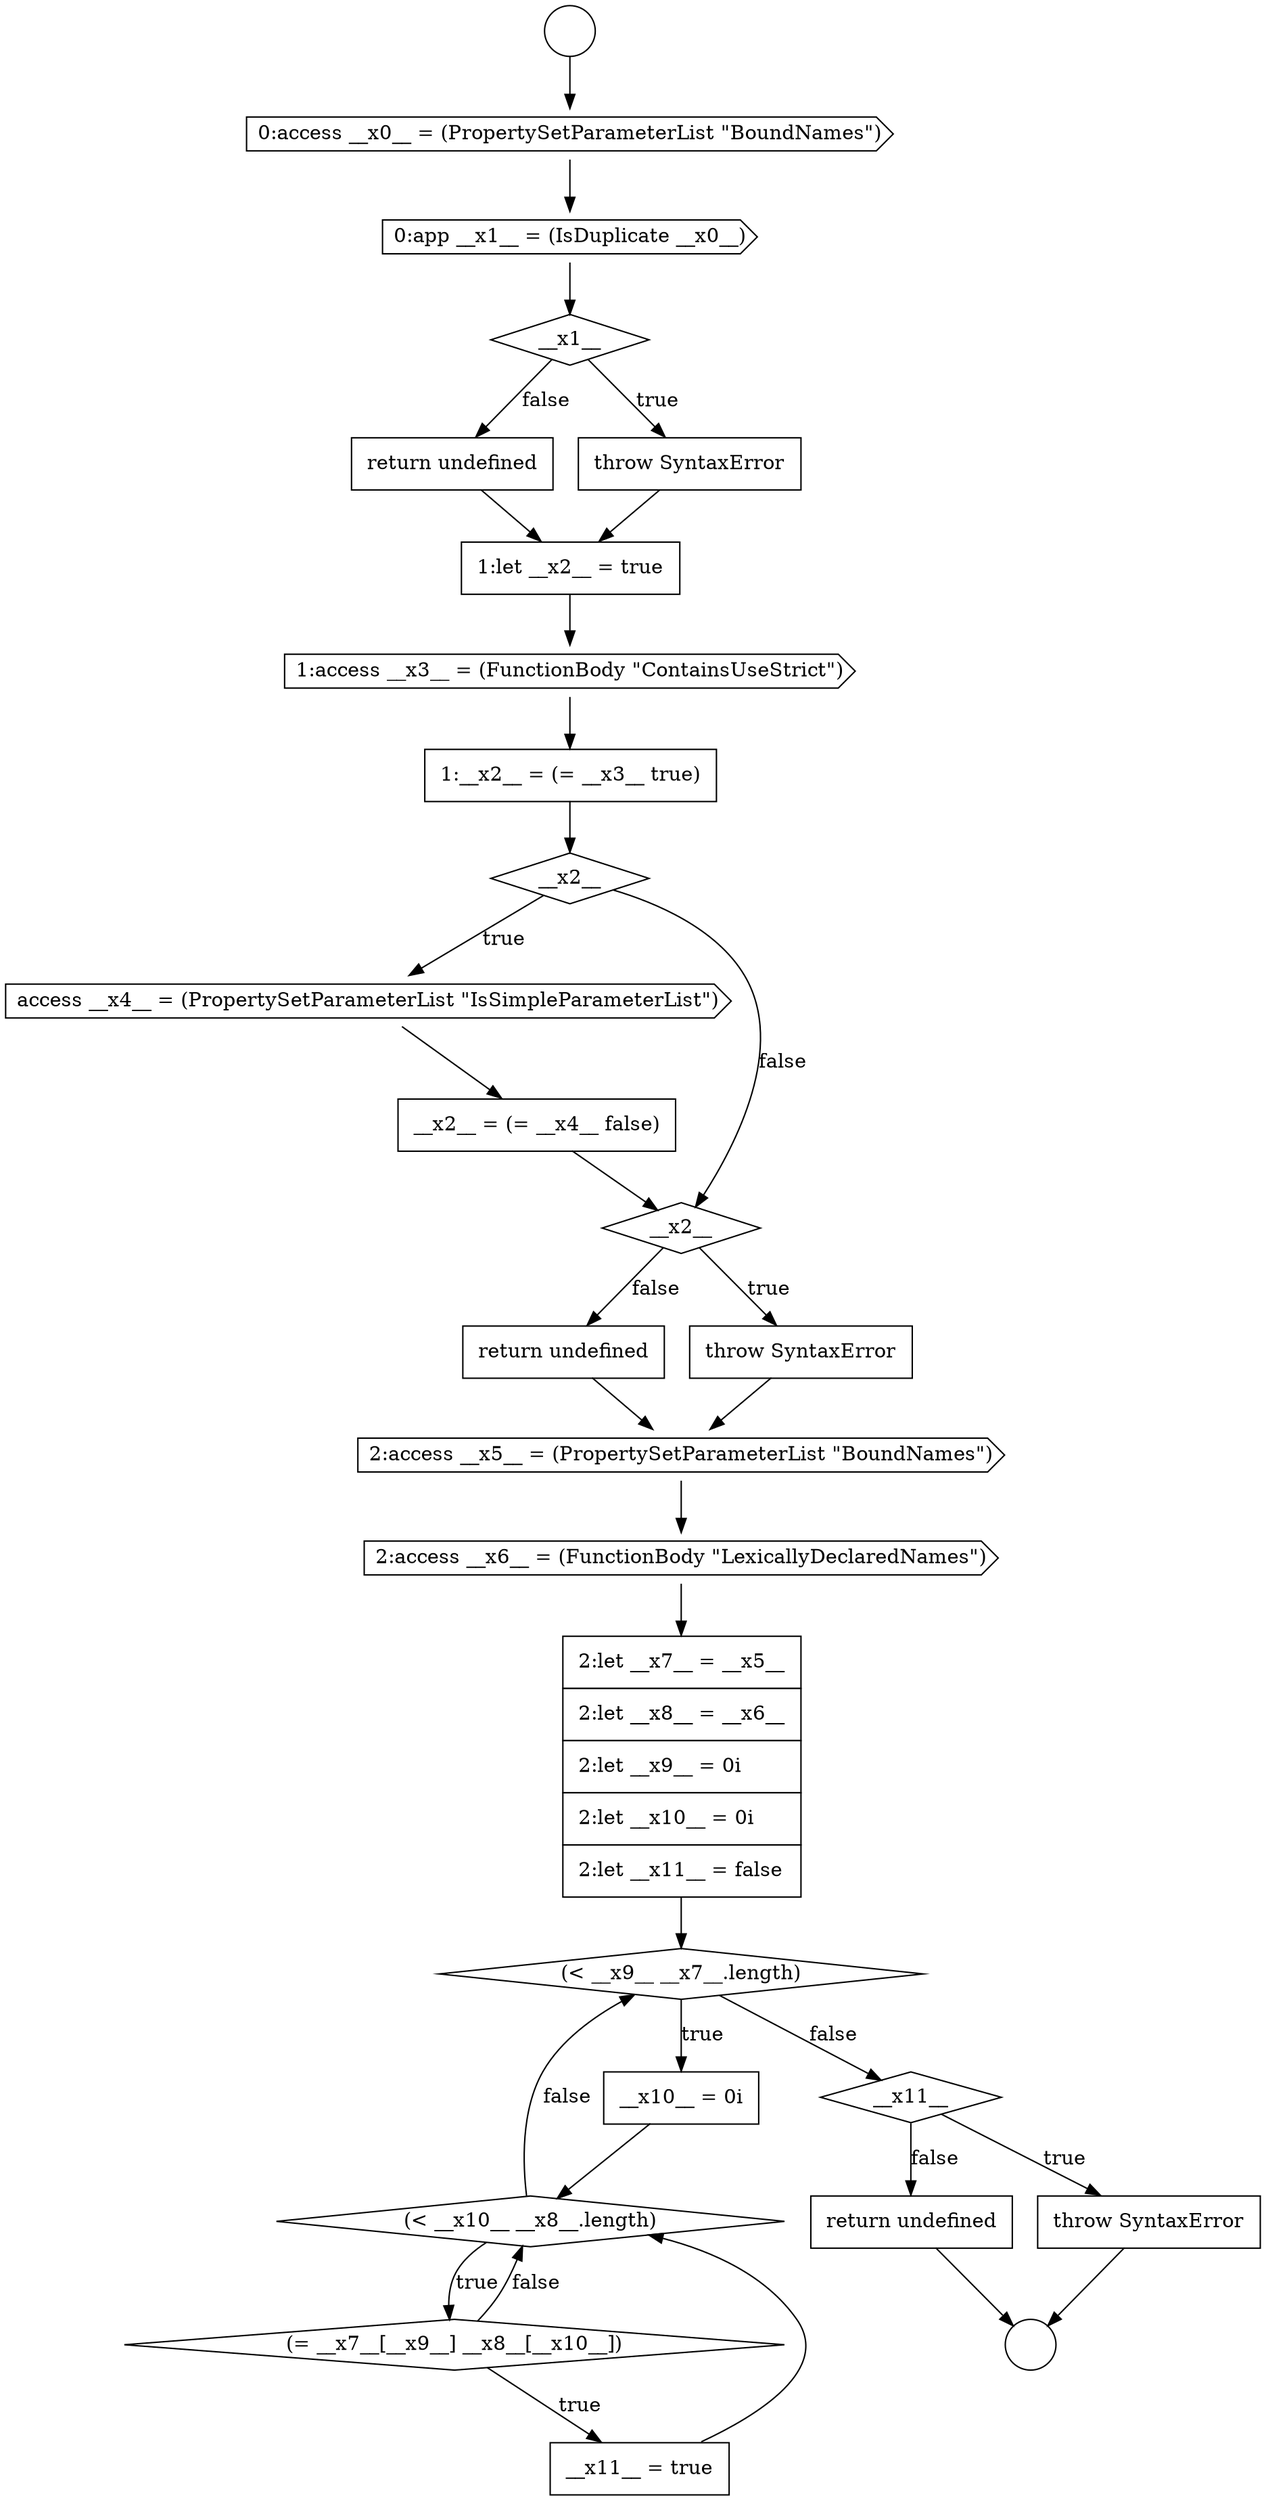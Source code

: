 digraph {
  node19994 [shape=cds, label=<<font color="black">access __x4__ = (PropertySetParameterList &quot;IsSimpleParameterList&quot;)</font>> color="black" fillcolor="white" style=filled]
  node19986 [shape=cds, label=<<font color="black">0:app __x1__ = (IsDuplicate __x0__)</font>> color="black" fillcolor="white" style=filled]
  node19995 [shape=none, margin=0, label=<<font color="black">
    <table border="0" cellborder="1" cellspacing="0" cellpadding="10">
      <tr><td align="left">__x2__ = (= __x4__ false)</td></tr>
    </table>
  </font>> color="black" fillcolor="white" style=filled]
  node20003 [shape=none, margin=0, label=<<font color="black">
    <table border="0" cellborder="1" cellspacing="0" cellpadding="10">
      <tr><td align="left">__x10__ = 0i</td></tr>
    </table>
  </font>> color="black" fillcolor="white" style=filled]
  node19987 [shape=diamond, label=<<font color="black">__x1__</font>> color="black" fillcolor="white" style=filled]
  node19991 [shape=cds, label=<<font color="black">1:access __x3__ = (FunctionBody &quot;ContainsUseStrict&quot;)</font>> color="black" fillcolor="white" style=filled]
  node20004 [shape=diamond, label=<<font color="black">(&lt; __x10__ __x8__.length)</font>> color="black" fillcolor="white" style=filled]
  node20009 [shape=none, margin=0, label=<<font color="black">
    <table border="0" cellborder="1" cellspacing="0" cellpadding="10">
      <tr><td align="left">return undefined</td></tr>
    </table>
  </font>> color="black" fillcolor="white" style=filled]
  node19996 [shape=diamond, label=<<font color="black">__x2__</font>> color="black" fillcolor="white" style=filled]
  node20001 [shape=none, margin=0, label=<<font color="black">
    <table border="0" cellborder="1" cellspacing="0" cellpadding="10">
      <tr><td align="left">2:let __x7__ = __x5__</td></tr>
      <tr><td align="left">2:let __x8__ = __x6__</td></tr>
      <tr><td align="left">2:let __x9__ = 0i</td></tr>
      <tr><td align="left">2:let __x10__ = 0i</td></tr>
      <tr><td align="left">2:let __x11__ = false</td></tr>
    </table>
  </font>> color="black" fillcolor="white" style=filled]
  node20000 [shape=cds, label=<<font color="black">2:access __x6__ = (FunctionBody &quot;LexicallyDeclaredNames&quot;)</font>> color="black" fillcolor="white" style=filled]
  node19993 [shape=diamond, label=<<font color="black">__x2__</font>> color="black" fillcolor="white" style=filled]
  node19989 [shape=none, margin=0, label=<<font color="black">
    <table border="0" cellborder="1" cellspacing="0" cellpadding="10">
      <tr><td align="left">return undefined</td></tr>
    </table>
  </font>> color="black" fillcolor="white" style=filled]
  node19985 [shape=cds, label=<<font color="black">0:access __x0__ = (PropertySetParameterList &quot;BoundNames&quot;)</font>> color="black" fillcolor="white" style=filled]
  node20006 [shape=none, margin=0, label=<<font color="black">
    <table border="0" cellborder="1" cellspacing="0" cellpadding="10">
      <tr><td align="left">__x11__ = true</td></tr>
    </table>
  </font>> color="black" fillcolor="white" style=filled]
  node20002 [shape=diamond, label=<<font color="black">(&lt; __x9__ __x7__.length)</font>> color="black" fillcolor="white" style=filled]
  node19999 [shape=cds, label=<<font color="black">2:access __x5__ = (PropertySetParameterList &quot;BoundNames&quot;)</font>> color="black" fillcolor="white" style=filled]
  node20007 [shape=diamond, label=<<font color="black">__x11__</font>> color="black" fillcolor="white" style=filled]
  node19990 [shape=none, margin=0, label=<<font color="black">
    <table border="0" cellborder="1" cellspacing="0" cellpadding="10">
      <tr><td align="left">1:let __x2__ = true</td></tr>
    </table>
  </font>> color="black" fillcolor="white" style=filled]
  node19998 [shape=none, margin=0, label=<<font color="black">
    <table border="0" cellborder="1" cellspacing="0" cellpadding="10">
      <tr><td align="left">return undefined</td></tr>
    </table>
  </font>> color="black" fillcolor="white" style=filled]
  node20008 [shape=none, margin=0, label=<<font color="black">
    <table border="0" cellborder="1" cellspacing="0" cellpadding="10">
      <tr><td align="left">throw SyntaxError</td></tr>
    </table>
  </font>> color="black" fillcolor="white" style=filled]
  node19984 [shape=circle label=" " color="black" fillcolor="white" style=filled]
  node19997 [shape=none, margin=0, label=<<font color="black">
    <table border="0" cellborder="1" cellspacing="0" cellpadding="10">
      <tr><td align="left">throw SyntaxError</td></tr>
    </table>
  </font>> color="black" fillcolor="white" style=filled]
  node20005 [shape=diamond, label=<<font color="black">(= __x7__[__x9__] __x8__[__x10__])</font>> color="black" fillcolor="white" style=filled]
  node19992 [shape=none, margin=0, label=<<font color="black">
    <table border="0" cellborder="1" cellspacing="0" cellpadding="10">
      <tr><td align="left">1:__x2__ = (= __x3__ true)</td></tr>
    </table>
  </font>> color="black" fillcolor="white" style=filled]
  node19983 [shape=circle label=" " color="black" fillcolor="white" style=filled]
  node19988 [shape=none, margin=0, label=<<font color="black">
    <table border="0" cellborder="1" cellspacing="0" cellpadding="10">
      <tr><td align="left">throw SyntaxError</td></tr>
    </table>
  </font>> color="black" fillcolor="white" style=filled]
  node20004 -> node20005 [label=<<font color="black">true</font>> color="black"]
  node20004 -> node20002 [label=<<font color="black">false</font>> color="black"]
  node20007 -> node20008 [label=<<font color="black">true</font>> color="black"]
  node20007 -> node20009 [label=<<font color="black">false</font>> color="black"]
  node19998 -> node19999 [ color="black"]
  node19987 -> node19988 [label=<<font color="black">true</font>> color="black"]
  node19987 -> node19989 [label=<<font color="black">false</font>> color="black"]
  node19989 -> node19990 [ color="black"]
  node20005 -> node20006 [label=<<font color="black">true</font>> color="black"]
  node20005 -> node20004 [label=<<font color="black">false</font>> color="black"]
  node19995 -> node19996 [ color="black"]
  node20006 -> node20004 [ color="black"]
  node19988 -> node19990 [ color="black"]
  node19994 -> node19995 [ color="black"]
  node20001 -> node20002 [ color="black"]
  node20009 -> node19984 [ color="black"]
  node19992 -> node19993 [ color="black"]
  node19990 -> node19991 [ color="black"]
  node19999 -> node20000 [ color="black"]
  node19986 -> node19987 [ color="black"]
  node19983 -> node19985 [ color="black"]
  node19991 -> node19992 [ color="black"]
  node20008 -> node19984 [ color="black"]
  node20003 -> node20004 [ color="black"]
  node19996 -> node19997 [label=<<font color="black">true</font>> color="black"]
  node19996 -> node19998 [label=<<font color="black">false</font>> color="black"]
  node20002 -> node20003 [label=<<font color="black">true</font>> color="black"]
  node20002 -> node20007 [label=<<font color="black">false</font>> color="black"]
  node19985 -> node19986 [ color="black"]
  node20000 -> node20001 [ color="black"]
  node19993 -> node19994 [label=<<font color="black">true</font>> color="black"]
  node19993 -> node19996 [label=<<font color="black">false</font>> color="black"]
  node19997 -> node19999 [ color="black"]
}
